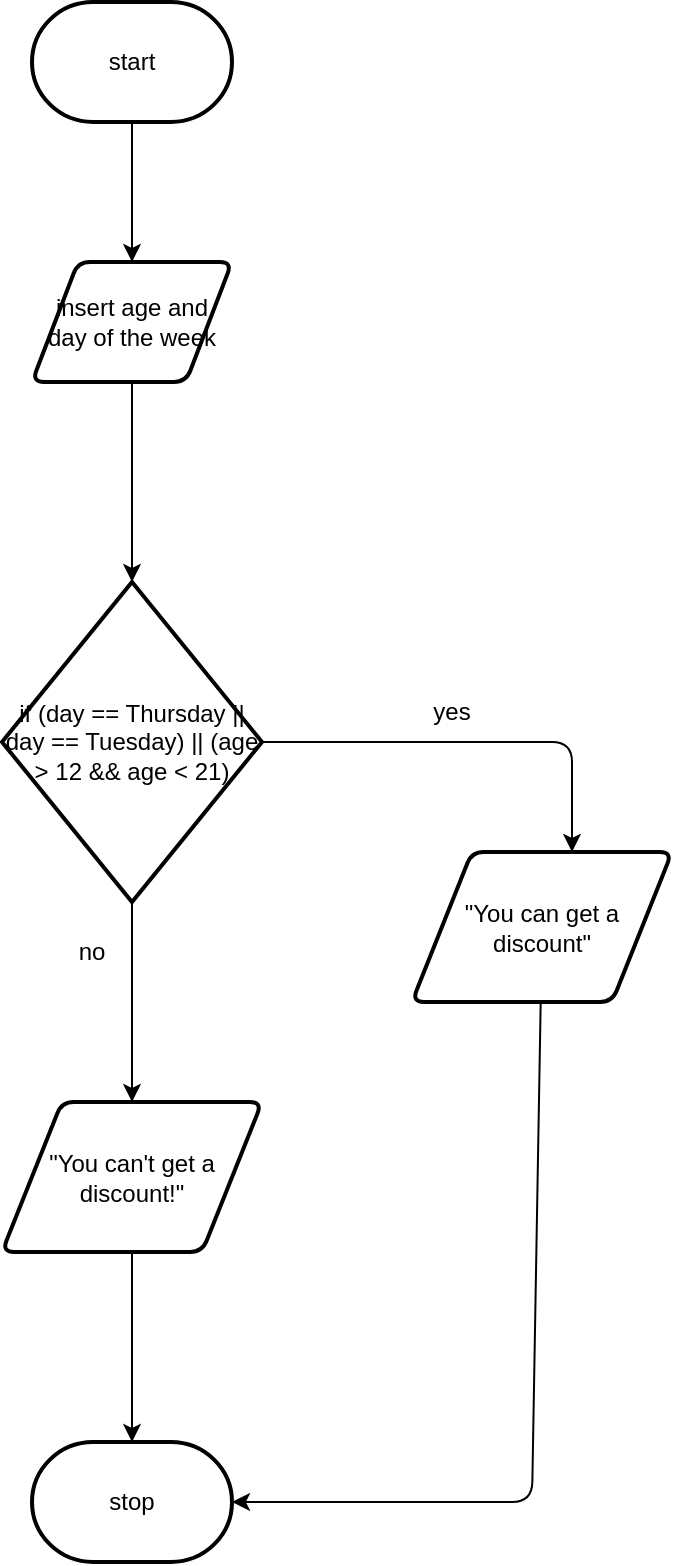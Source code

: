 <mxfile>
    <diagram id="unaX6EWB9vhSAovn8_0t" name="Page-1">
        <mxGraphModel dx="520" dy="429" grid="1" gridSize="10" guides="1" tooltips="1" connect="1" arrows="1" fold="1" page="1" pageScale="1" pageWidth="827" pageHeight="1169" math="0" shadow="0">
            <root>
                <mxCell id="0"/>
                <mxCell id="1" parent="0"/>
                <mxCell id="4" value="" style="edgeStyle=none;html=1;entryX=0.5;entryY=0;entryDx=0;entryDy=0;" parent="1" source="2" target="8" edge="1">
                    <mxGeometry relative="1" as="geometry">
                        <mxPoint x="310" y="270" as="targetPoint"/>
                    </mxGeometry>
                </mxCell>
                <mxCell id="2" value="start" style="strokeWidth=2;html=1;shape=mxgraph.flowchart.terminator;whiteSpace=wrap;" parent="1" vertex="1">
                    <mxGeometry x="260" y="160" width="100" height="60" as="geometry"/>
                </mxCell>
                <mxCell id="6" value="" style="edgeStyle=none;html=1;exitX=0.5;exitY=1;exitDx=0;exitDy=0;" parent="1" source="8" target="5" edge="1">
                    <mxGeometry relative="1" as="geometry">
                        <mxPoint x="310" y="370" as="sourcePoint"/>
                    </mxGeometry>
                </mxCell>
                <mxCell id="9" value="" style="edgeStyle=none;html=1;" parent="1" source="5" edge="1">
                    <mxGeometry relative="1" as="geometry">
                        <mxPoint x="530" y="585" as="targetPoint"/>
                        <Array as="points">
                            <mxPoint x="530" y="530"/>
                        </Array>
                    </mxGeometry>
                </mxCell>
                <mxCell id="14" value="" style="edgeStyle=none;html=1;" parent="1" source="5" target="13" edge="1">
                    <mxGeometry relative="1" as="geometry"/>
                </mxCell>
                <mxCell id="5" value="if (day == Thursday || day == Tuesday) || (age &amp;gt; 12 &amp;amp;&amp;amp; age &amp;lt; 21)" style="strokeWidth=2;html=1;shape=mxgraph.flowchart.decision;whiteSpace=wrap;" parent="1" vertex="1">
                    <mxGeometry x="245" y="450" width="130" height="160" as="geometry"/>
                </mxCell>
                <mxCell id="8" value="insert age and day of the week" style="shape=parallelogram;html=1;strokeWidth=2;perimeter=parallelogramPerimeter;whiteSpace=wrap;rounded=1;arcSize=12;size=0.23;" parent="1" vertex="1">
                    <mxGeometry x="260" y="290" width="100" height="60" as="geometry"/>
                </mxCell>
                <mxCell id="10" value="stop" style="strokeWidth=2;html=1;shape=mxgraph.flowchart.terminator;whiteSpace=wrap;" parent="1" vertex="1">
                    <mxGeometry x="260" y="880" width="100" height="60" as="geometry"/>
                </mxCell>
                <mxCell id="20" style="edgeStyle=none;html=1;entryX=1;entryY=0.5;entryDx=0;entryDy=0;entryPerimeter=0;" edge="1" parent="1" source="12" target="10">
                    <mxGeometry relative="1" as="geometry">
                        <Array as="points">
                            <mxPoint x="510" y="910"/>
                        </Array>
                    </mxGeometry>
                </mxCell>
                <mxCell id="12" value="&quot;You can get a discount&quot;" style="shape=parallelogram;html=1;strokeWidth=2;perimeter=parallelogramPerimeter;whiteSpace=wrap;rounded=1;arcSize=12;size=0.23;" parent="1" vertex="1">
                    <mxGeometry x="450" y="585" width="130" height="75" as="geometry"/>
                </mxCell>
                <mxCell id="15" value="" style="edgeStyle=none;html=1;" parent="1" source="13" target="10" edge="1">
                    <mxGeometry relative="1" as="geometry"/>
                </mxCell>
                <mxCell id="13" value="&quot;You can't get a discount!&quot;" style="shape=parallelogram;html=1;strokeWidth=2;perimeter=parallelogramPerimeter;whiteSpace=wrap;rounded=1;arcSize=12;size=0.23;" parent="1" vertex="1">
                    <mxGeometry x="245" y="710" width="130" height="75" as="geometry"/>
                </mxCell>
                <mxCell id="18" value="yes" style="text;html=1;strokeColor=none;fillColor=none;align=center;verticalAlign=middle;whiteSpace=wrap;rounded=0;" parent="1" vertex="1">
                    <mxGeometry x="440" y="500" width="60" height="30" as="geometry"/>
                </mxCell>
                <mxCell id="19" value="no" style="text;html=1;strokeColor=none;fillColor=none;align=center;verticalAlign=middle;whiteSpace=wrap;rounded=0;" parent="1" vertex="1">
                    <mxGeometry x="260" y="620" width="60" height="30" as="geometry"/>
                </mxCell>
            </root>
        </mxGraphModel>
    </diagram>
</mxfile>